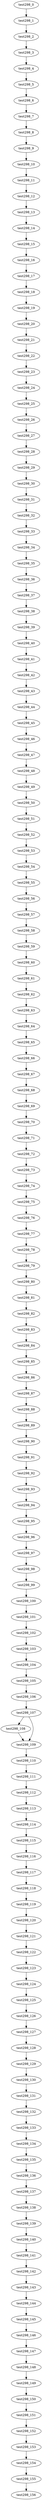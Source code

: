 digraph G {
test298_0->test298_1;
test298_1->test298_2;
test298_2->test298_3;
test298_3->test298_4;
test298_4->test298_5;
test298_5->test298_6;
test298_6->test298_7;
test298_7->test298_8;
test298_8->test298_9;
test298_9->test298_10;
test298_10->test298_11;
test298_11->test298_12;
test298_12->test298_13;
test298_13->test298_14;
test298_14->test298_15;
test298_15->test298_16;
test298_16->test298_17;
test298_17->test298_18;
test298_18->test298_19;
test298_19->test298_20;
test298_20->test298_21;
test298_21->test298_22;
test298_22->test298_23;
test298_23->test298_24;
test298_24->test298_25;
test298_25->test298_26;
test298_26->test298_27;
test298_27->test298_28;
test298_28->test298_29;
test298_29->test298_30;
test298_30->test298_31;
test298_31->test298_32;
test298_32->test298_33;
test298_33->test298_34;
test298_34->test298_35;
test298_35->test298_36;
test298_36->test298_37;
test298_37->test298_38;
test298_38->test298_39;
test298_39->test298_40;
test298_40->test298_41;
test298_41->test298_42;
test298_42->test298_43;
test298_43->test298_44;
test298_44->test298_45;
test298_45->test298_46;
test298_46->test298_47;
test298_47->test298_48;
test298_48->test298_49;
test298_49->test298_50;
test298_50->test298_51;
test298_51->test298_52;
test298_52->test298_53;
test298_53->test298_54;
test298_54->test298_55;
test298_55->test298_56;
test298_56->test298_57;
test298_57->test298_58;
test298_58->test298_59;
test298_59->test298_60;
test298_60->test298_61;
test298_61->test298_62;
test298_62->test298_63;
test298_63->test298_64;
test298_64->test298_65;
test298_65->test298_66;
test298_66->test298_67;
test298_67->test298_68;
test298_68->test298_69;
test298_69->test298_70;
test298_70->test298_71;
test298_71->test298_72;
test298_72->test298_73;
test298_73->test298_74;
test298_74->test298_75;
test298_75->test298_76;
test298_76->test298_77;
test298_77->test298_78;
test298_78->test298_79;
test298_79->test298_80;
test298_80->test298_81;
test298_81->test298_82;
test298_82->test298_83;
test298_83->test298_84;
test298_84->test298_85;
test298_85->test298_86;
test298_86->test298_87;
test298_87->test298_88;
test298_88->test298_89;
test298_89->test298_90;
test298_90->test298_91;
test298_91->test298_92;
test298_92->test298_93;
test298_93->test298_94;
test298_94->test298_95;
test298_95->test298_96;
test298_96->test298_97;
test298_97->test298_98;
test298_98->test298_99;
test298_99->test298_100;
test298_100->test298_101;
test298_101->test298_102;
test298_102->test298_103;
test298_103->test298_104;
test298_104->test298_105;
test298_105->test298_106;
test298_106->test298_107;
test298_107->test298_108;
test298_107->test298_109;
test298_108->test298_109;
test298_109->test298_110;
test298_110->test298_111;
test298_111->test298_112;
test298_112->test298_113;
test298_113->test298_114;
test298_114->test298_115;
test298_115->test298_116;
test298_116->test298_117;
test298_117->test298_118;
test298_118->test298_119;
test298_119->test298_120;
test298_120->test298_121;
test298_121->test298_122;
test298_122->test298_123;
test298_123->test298_124;
test298_124->test298_125;
test298_125->test298_126;
test298_126->test298_127;
test298_127->test298_128;
test298_128->test298_129;
test298_129->test298_130;
test298_130->test298_131;
test298_131->test298_132;
test298_132->test298_133;
test298_133->test298_134;
test298_134->test298_135;
test298_135->test298_136;
test298_136->test298_137;
test298_137->test298_138;
test298_138->test298_139;
test298_139->test298_140;
test298_140->test298_141;
test298_141->test298_142;
test298_142->test298_143;
test298_143->test298_144;
test298_144->test298_145;
test298_145->test298_146;
test298_146->test298_147;
test298_147->test298_148;
test298_148->test298_149;
test298_149->test298_150;
test298_150->test298_151;
test298_151->test298_152;
test298_152->test298_153;
test298_153->test298_154;
test298_154->test298_155;
test298_155->test298_156;

}
